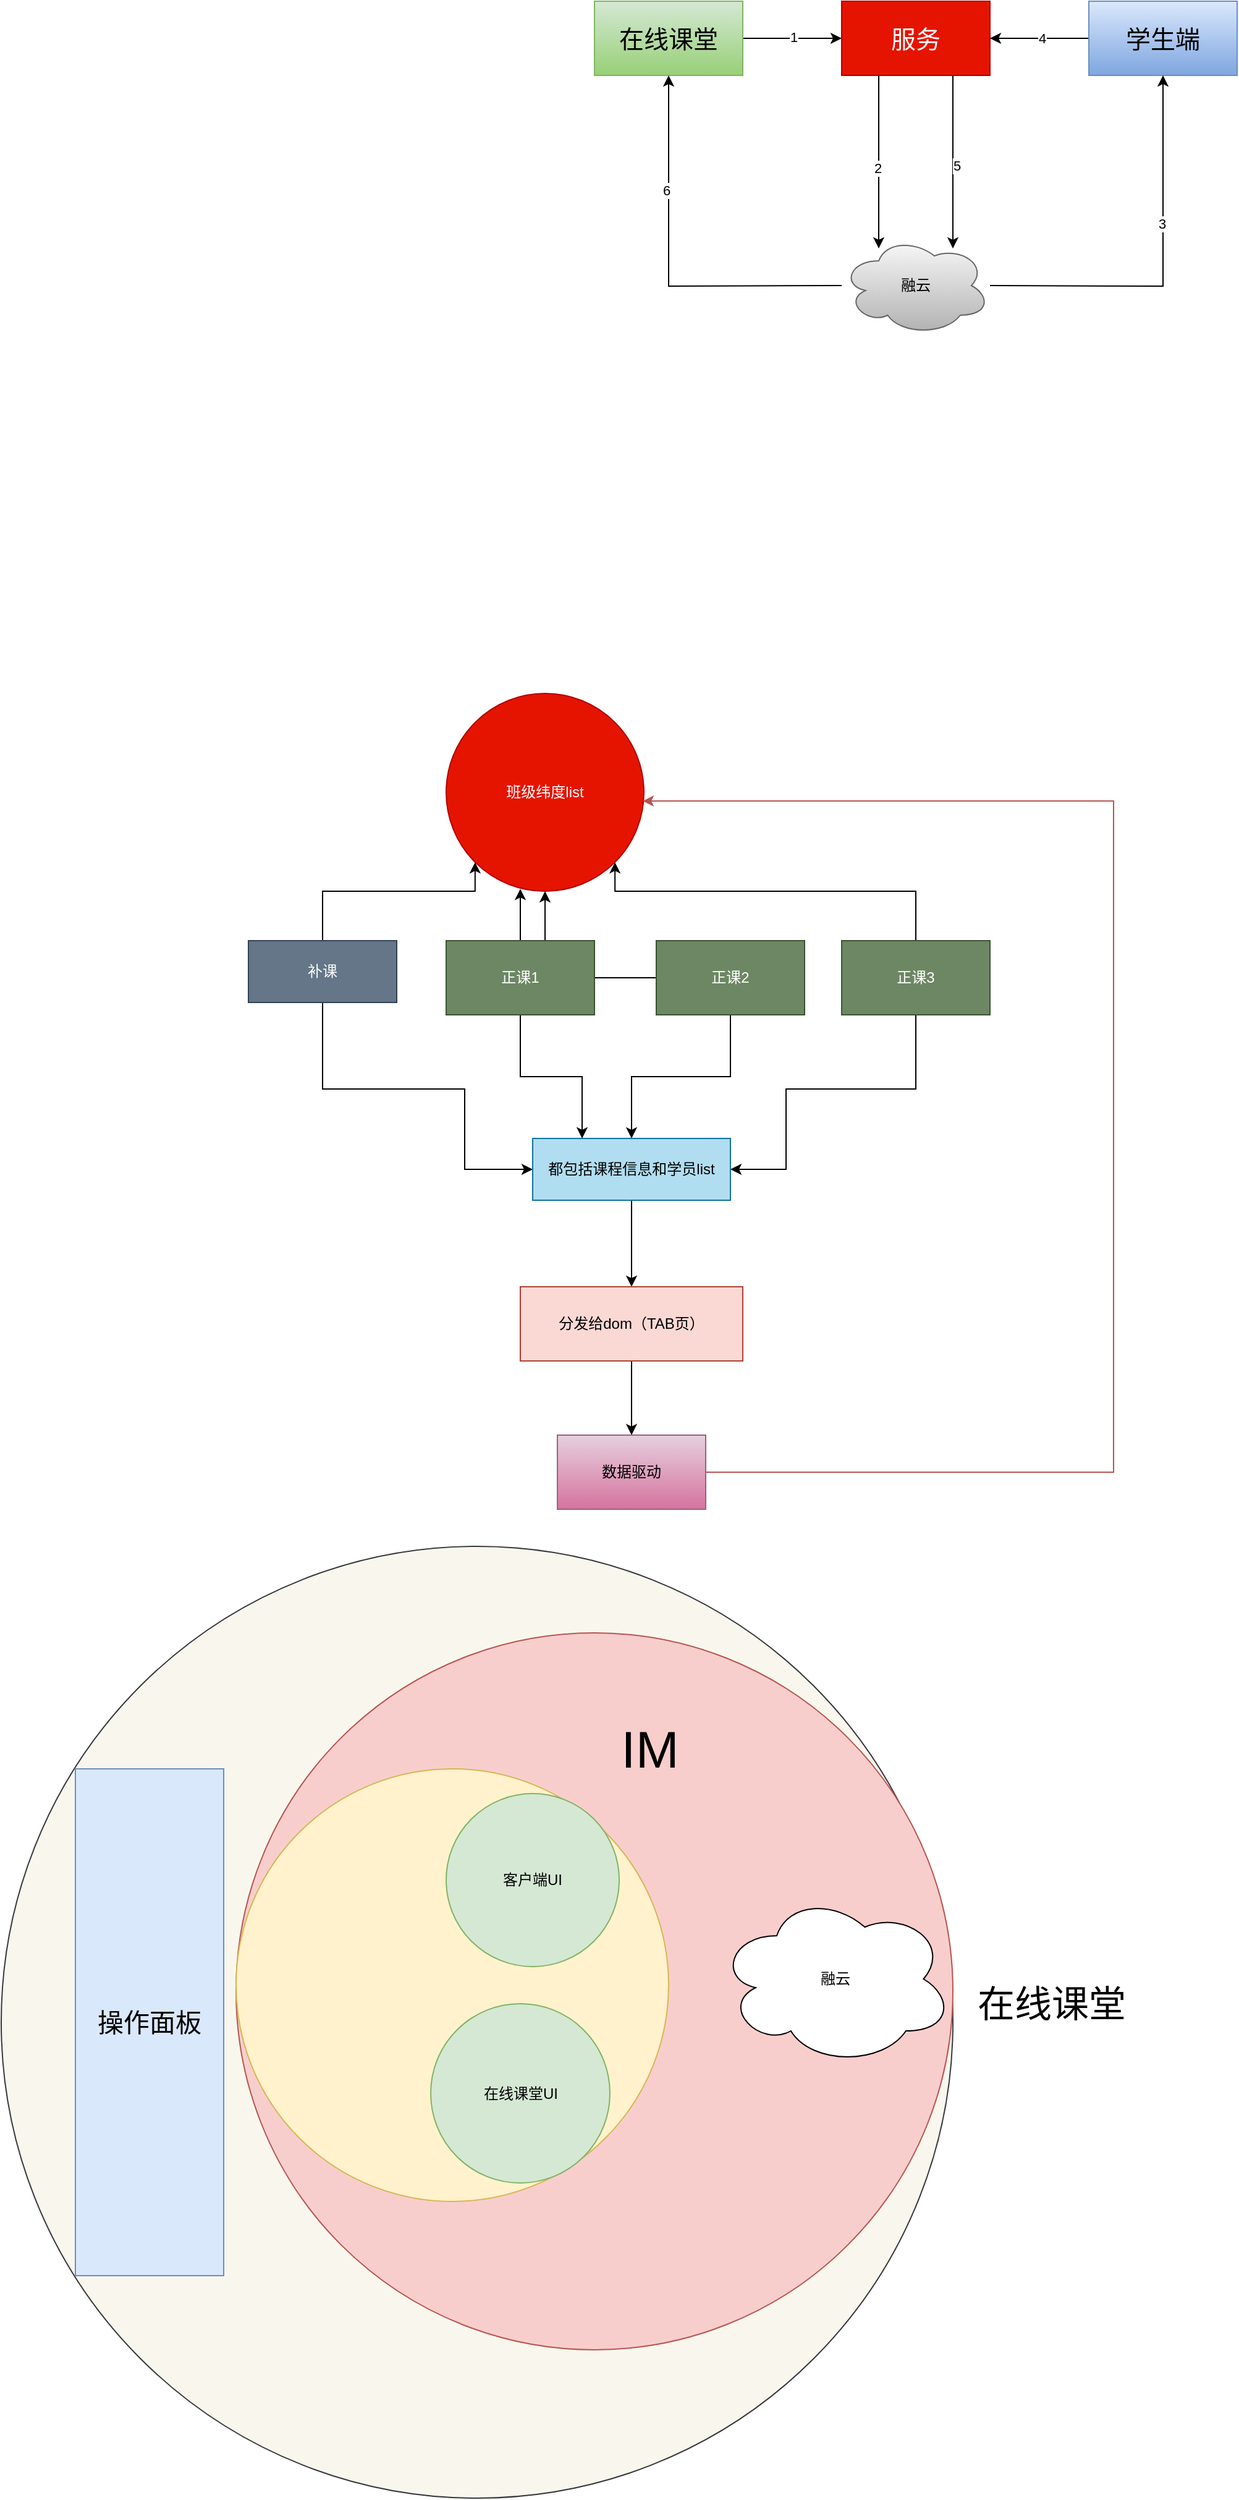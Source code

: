 <mxfile version="13.9.6" type="github">
  <diagram id="nMES7Oahk3-mXJZbOVMn" name="Page-1">
    <mxGraphModel dx="1698" dy="843" grid="1" gridSize="10" guides="1" tooltips="1" connect="1" arrows="1" fold="1" page="0" pageScale="1" pageWidth="827" pageHeight="1169" math="0" shadow="0">
      <root>
        <mxCell id="0" />
        <mxCell id="1" parent="0" />
        <mxCell id="OBoU4_cc1wNnT7vXtte2-5" style="edgeStyle=orthogonalEdgeStyle;rounded=0;orthogonalLoop=1;jettySize=auto;html=1;entryX=0;entryY=0.5;entryDx=0;entryDy=0;" edge="1" parent="1" source="OBoU4_cc1wNnT7vXtte2-1" target="OBoU4_cc1wNnT7vXtte2-2">
          <mxGeometry relative="1" as="geometry" />
        </mxCell>
        <mxCell id="OBoU4_cc1wNnT7vXtte2-13" value="1" style="edgeLabel;html=1;align=center;verticalAlign=middle;resizable=0;points=[];" vertex="1" connectable="0" parent="OBoU4_cc1wNnT7vXtte2-5">
          <mxGeometry x="0.025" y="1" relative="1" as="geometry">
            <mxPoint as="offset" />
          </mxGeometry>
        </mxCell>
        <mxCell id="OBoU4_cc1wNnT7vXtte2-1" value="&lt;font style=&quot;font-size: 20px&quot;&gt;在线课堂&lt;/font&gt;" style="rounded=0;whiteSpace=wrap;html=1;gradientColor=#97d077;fillColor=#d5e8d4;strokeColor=#82b366;" vertex="1" parent="1">
          <mxGeometry x="80" y="120" width="120" height="60" as="geometry" />
        </mxCell>
        <mxCell id="OBoU4_cc1wNnT7vXtte2-7" style="edgeStyle=orthogonalEdgeStyle;rounded=0;orthogonalLoop=1;jettySize=auto;html=1;exitX=0.25;exitY=1;exitDx=0;exitDy=0;entryX=0.25;entryY=0;entryDx=0;entryDy=0;" edge="1" parent="1" source="OBoU4_cc1wNnT7vXtte2-2">
          <mxGeometry relative="1" as="geometry">
            <mxPoint x="310" y="320" as="targetPoint" />
          </mxGeometry>
        </mxCell>
        <mxCell id="OBoU4_cc1wNnT7vXtte2-14" value="2" style="edgeLabel;html=1;align=center;verticalAlign=middle;resizable=0;points=[];" vertex="1" connectable="0" parent="OBoU4_cc1wNnT7vXtte2-7">
          <mxGeometry x="0.071" y="-2" relative="1" as="geometry">
            <mxPoint as="offset" />
          </mxGeometry>
        </mxCell>
        <mxCell id="OBoU4_cc1wNnT7vXtte2-10" style="edgeStyle=orthogonalEdgeStyle;rounded=0;orthogonalLoop=1;jettySize=auto;html=1;exitX=0.75;exitY=1;exitDx=0;exitDy=0;entryX=0.75;entryY=0;entryDx=0;entryDy=0;" edge="1" parent="1" source="OBoU4_cc1wNnT7vXtte2-2">
          <mxGeometry relative="1" as="geometry">
            <mxPoint x="370" y="320" as="targetPoint" />
          </mxGeometry>
        </mxCell>
        <mxCell id="OBoU4_cc1wNnT7vXtte2-18" value="5" style="edgeLabel;html=1;align=center;verticalAlign=middle;resizable=0;points=[];" vertex="1" connectable="0" parent="OBoU4_cc1wNnT7vXtte2-10">
          <mxGeometry x="0.043" y="2" relative="1" as="geometry">
            <mxPoint as="offset" />
          </mxGeometry>
        </mxCell>
        <mxCell id="OBoU4_cc1wNnT7vXtte2-2" value="&lt;font style=&quot;font-size: 20px&quot;&gt;服务&lt;/font&gt;" style="rounded=0;whiteSpace=wrap;html=1;fillColor=#e51400;strokeColor=#B20000;fontColor=#ffffff;" vertex="1" parent="1">
          <mxGeometry x="280" y="120" width="120" height="60" as="geometry" />
        </mxCell>
        <mxCell id="OBoU4_cc1wNnT7vXtte2-16" style="edgeStyle=orthogonalEdgeStyle;rounded=0;orthogonalLoop=1;jettySize=auto;html=1;exitX=0;exitY=0.5;exitDx=0;exitDy=0;entryX=1;entryY=0.5;entryDx=0;entryDy=0;" edge="1" parent="1" source="OBoU4_cc1wNnT7vXtte2-3" target="OBoU4_cc1wNnT7vXtte2-2">
          <mxGeometry relative="1" as="geometry" />
        </mxCell>
        <mxCell id="OBoU4_cc1wNnT7vXtte2-17" value="4" style="edgeLabel;html=1;align=center;verticalAlign=middle;resizable=0;points=[];" vertex="1" connectable="0" parent="OBoU4_cc1wNnT7vXtte2-16">
          <mxGeometry x="-0.05" relative="1" as="geometry">
            <mxPoint as="offset" />
          </mxGeometry>
        </mxCell>
        <mxCell id="OBoU4_cc1wNnT7vXtte2-3" value="&lt;font style=&quot;font-size: 20px&quot;&gt;学生端&lt;/font&gt;" style="rounded=0;whiteSpace=wrap;html=1;gradientColor=#7ea6e0;fillColor=#dae8fc;strokeColor=#6c8ebf;" vertex="1" parent="1">
          <mxGeometry x="480" y="120" width="120" height="60" as="geometry" />
        </mxCell>
        <mxCell id="OBoU4_cc1wNnT7vXtte2-11" style="edgeStyle=orthogonalEdgeStyle;rounded=0;orthogonalLoop=1;jettySize=auto;html=1;entryX=0.5;entryY=1;entryDx=0;entryDy=0;" edge="1" parent="1" target="OBoU4_cc1wNnT7vXtte2-1">
          <mxGeometry relative="1" as="geometry">
            <mxPoint x="280" y="350" as="sourcePoint" />
          </mxGeometry>
        </mxCell>
        <mxCell id="OBoU4_cc1wNnT7vXtte2-19" value="6" style="edgeLabel;html=1;align=center;verticalAlign=middle;resizable=0;points=[];" vertex="1" connectable="0" parent="OBoU4_cc1wNnT7vXtte2-11">
          <mxGeometry x="0.4" y="2" relative="1" as="geometry">
            <mxPoint as="offset" />
          </mxGeometry>
        </mxCell>
        <mxCell id="OBoU4_cc1wNnT7vXtte2-12" style="edgeStyle=orthogonalEdgeStyle;rounded=0;orthogonalLoop=1;jettySize=auto;html=1;entryX=0.5;entryY=1;entryDx=0;entryDy=0;" edge="1" parent="1" target="OBoU4_cc1wNnT7vXtte2-3">
          <mxGeometry relative="1" as="geometry">
            <mxPoint x="400" y="350" as="sourcePoint" />
          </mxGeometry>
        </mxCell>
        <mxCell id="OBoU4_cc1wNnT7vXtte2-15" value="3" style="edgeLabel;html=1;align=center;verticalAlign=middle;resizable=0;points=[];" vertex="1" connectable="0" parent="OBoU4_cc1wNnT7vXtte2-12">
          <mxGeometry x="0.226" y="1" relative="1" as="geometry">
            <mxPoint as="offset" />
          </mxGeometry>
        </mxCell>
        <mxCell id="OBoU4_cc1wNnT7vXtte2-20" value="班级纬度list" style="ellipse;whiteSpace=wrap;html=1;aspect=fixed;fillColor=#e51400;strokeColor=#B20000;fontColor=#ffffff;" vertex="1" parent="1">
          <mxGeometry x="-40" y="680" width="160" height="160" as="geometry" />
        </mxCell>
        <mxCell id="OBoU4_cc1wNnT7vXtte2-37" style="edgeStyle=orthogonalEdgeStyle;rounded=0;orthogonalLoop=1;jettySize=auto;html=1;entryX=1;entryY=0.5;entryDx=0;entryDy=0;" edge="1" parent="1" source="OBoU4_cc1wNnT7vXtte2-22" target="OBoU4_cc1wNnT7vXtte2-32">
          <mxGeometry relative="1" as="geometry">
            <Array as="points">
              <mxPoint x="340" y="1000" />
              <mxPoint x="235" y="1000" />
              <mxPoint x="235" y="1065" />
            </Array>
          </mxGeometry>
        </mxCell>
        <mxCell id="OBoU4_cc1wNnT7vXtte2-39" style="edgeStyle=orthogonalEdgeStyle;rounded=0;orthogonalLoop=1;jettySize=auto;html=1;entryX=1;entryY=1;entryDx=0;entryDy=0;" edge="1" parent="1" source="OBoU4_cc1wNnT7vXtte2-22" target="OBoU4_cc1wNnT7vXtte2-20">
          <mxGeometry relative="1" as="geometry">
            <Array as="points">
              <mxPoint x="340" y="840" />
              <mxPoint x="97" y="840" />
            </Array>
          </mxGeometry>
        </mxCell>
        <mxCell id="OBoU4_cc1wNnT7vXtte2-22" value="正课3" style="rounded=0;whiteSpace=wrap;html=1;fillColor=#6d8764;strokeColor=#3A5431;fontColor=#ffffff;" vertex="1" parent="1">
          <mxGeometry x="280" y="880" width="120" height="60" as="geometry" />
        </mxCell>
        <mxCell id="OBoU4_cc1wNnT7vXtte2-28" style="edgeStyle=orthogonalEdgeStyle;rounded=0;orthogonalLoop=1;jettySize=auto;html=1;" edge="1" parent="1" source="OBoU4_cc1wNnT7vXtte2-23" target="OBoU4_cc1wNnT7vXtte2-20">
          <mxGeometry relative="1" as="geometry" />
        </mxCell>
        <mxCell id="OBoU4_cc1wNnT7vXtte2-35" style="edgeStyle=orthogonalEdgeStyle;rounded=0;orthogonalLoop=1;jettySize=auto;html=1;entryX=0.5;entryY=0;entryDx=0;entryDy=0;" edge="1" parent="1" source="OBoU4_cc1wNnT7vXtte2-23" target="OBoU4_cc1wNnT7vXtte2-32">
          <mxGeometry relative="1" as="geometry" />
        </mxCell>
        <mxCell id="OBoU4_cc1wNnT7vXtte2-23" value="正课2" style="rounded=0;whiteSpace=wrap;html=1;fillColor=#6d8764;strokeColor=#3A5431;fontColor=#ffffff;" vertex="1" parent="1">
          <mxGeometry x="130" y="880" width="120" height="60" as="geometry" />
        </mxCell>
        <mxCell id="OBoU4_cc1wNnT7vXtte2-27" style="edgeStyle=orthogonalEdgeStyle;rounded=0;orthogonalLoop=1;jettySize=auto;html=1;entryX=0.375;entryY=0.988;entryDx=0;entryDy=0;entryPerimeter=0;" edge="1" parent="1" source="OBoU4_cc1wNnT7vXtte2-24" target="OBoU4_cc1wNnT7vXtte2-20">
          <mxGeometry relative="1" as="geometry" />
        </mxCell>
        <mxCell id="OBoU4_cc1wNnT7vXtte2-34" style="edgeStyle=orthogonalEdgeStyle;rounded=0;orthogonalLoop=1;jettySize=auto;html=1;entryX=0.25;entryY=0;entryDx=0;entryDy=0;" edge="1" parent="1" source="OBoU4_cc1wNnT7vXtte2-24" target="OBoU4_cc1wNnT7vXtte2-32">
          <mxGeometry relative="1" as="geometry" />
        </mxCell>
        <mxCell id="OBoU4_cc1wNnT7vXtte2-24" value="正课1" style="rounded=0;whiteSpace=wrap;html=1;fillColor=#6d8764;strokeColor=#3A5431;fontColor=#ffffff;" vertex="1" parent="1">
          <mxGeometry x="-40" y="880" width="120" height="60" as="geometry" />
        </mxCell>
        <mxCell id="OBoU4_cc1wNnT7vXtte2-33" style="edgeStyle=orthogonalEdgeStyle;rounded=0;orthogonalLoop=1;jettySize=auto;html=1;entryX=0;entryY=0.5;entryDx=0;entryDy=0;" edge="1" parent="1" source="OBoU4_cc1wNnT7vXtte2-25" target="OBoU4_cc1wNnT7vXtte2-32">
          <mxGeometry relative="1" as="geometry">
            <Array as="points">
              <mxPoint x="-140" y="1000" />
              <mxPoint x="-25" y="1000" />
              <mxPoint x="-25" y="1065" />
            </Array>
          </mxGeometry>
        </mxCell>
        <mxCell id="OBoU4_cc1wNnT7vXtte2-40" style="edgeStyle=orthogonalEdgeStyle;rounded=0;orthogonalLoop=1;jettySize=auto;html=1;entryX=0;entryY=1;entryDx=0;entryDy=0;" edge="1" parent="1" source="OBoU4_cc1wNnT7vXtte2-25" target="OBoU4_cc1wNnT7vXtte2-20">
          <mxGeometry relative="1" as="geometry">
            <Array as="points">
              <mxPoint x="-140" y="840" />
              <mxPoint x="-17" y="840" />
            </Array>
          </mxGeometry>
        </mxCell>
        <mxCell id="OBoU4_cc1wNnT7vXtte2-25" value="补课" style="rounded=0;whiteSpace=wrap;html=1;fillColor=#647687;strokeColor=#314354;fontColor=#ffffff;" vertex="1" parent="1">
          <mxGeometry x="-200" y="880" width="120" height="50" as="geometry" />
        </mxCell>
        <mxCell id="OBoU4_cc1wNnT7vXtte2-42" style="edgeStyle=orthogonalEdgeStyle;rounded=0;orthogonalLoop=1;jettySize=auto;html=1;entryX=0.5;entryY=0;entryDx=0;entryDy=0;" edge="1" parent="1" source="OBoU4_cc1wNnT7vXtte2-32" target="OBoU4_cc1wNnT7vXtte2-41">
          <mxGeometry relative="1" as="geometry" />
        </mxCell>
        <mxCell id="OBoU4_cc1wNnT7vXtte2-32" value="都包括课程信息和学员list" style="rounded=0;whiteSpace=wrap;html=1;fillColor=#b1ddf0;strokeColor=#10739e;" vertex="1" parent="1">
          <mxGeometry x="30" y="1040" width="160" height="50" as="geometry" />
        </mxCell>
        <mxCell id="OBoU4_cc1wNnT7vXtte2-44" style="edgeStyle=orthogonalEdgeStyle;rounded=0;orthogonalLoop=1;jettySize=auto;html=1;entryX=0.5;entryY=0;entryDx=0;entryDy=0;" edge="1" parent="1" source="OBoU4_cc1wNnT7vXtte2-41" target="OBoU4_cc1wNnT7vXtte2-43">
          <mxGeometry relative="1" as="geometry" />
        </mxCell>
        <mxCell id="OBoU4_cc1wNnT7vXtte2-41" value="分发给dom（TAB页）" style="rounded=0;whiteSpace=wrap;html=1;fillColor=#fad9d5;strokeColor=#ae4132;" vertex="1" parent="1">
          <mxGeometry x="20" y="1160" width="180" height="60" as="geometry" />
        </mxCell>
        <mxCell id="OBoU4_cc1wNnT7vXtte2-45" style="edgeStyle=orthogonalEdgeStyle;rounded=0;orthogonalLoop=1;jettySize=auto;html=1;entryX=0.994;entryY=0.544;entryDx=0;entryDy=0;entryPerimeter=0;gradientColor=#ea6b66;fillColor=#f8cecc;strokeColor=#b85450;" edge="1" parent="1" source="OBoU4_cc1wNnT7vXtte2-43" target="OBoU4_cc1wNnT7vXtte2-20">
          <mxGeometry relative="1" as="geometry">
            <Array as="points">
              <mxPoint x="500" y="1310" />
              <mxPoint x="500" y="767" />
            </Array>
          </mxGeometry>
        </mxCell>
        <mxCell id="OBoU4_cc1wNnT7vXtte2-43" value="数据驱动" style="rounded=0;whiteSpace=wrap;html=1;gradientColor=#d5739d;fillColor=#e6d0de;strokeColor=#996185;" vertex="1" parent="1">
          <mxGeometry x="50" y="1280" width="120" height="60" as="geometry" />
        </mxCell>
        <mxCell id="OBoU4_cc1wNnT7vXtte2-47" value="" style="ellipse;whiteSpace=wrap;html=1;aspect=fixed;fillColor=#f9f7ed;strokeColor=#36393d;" vertex="1" parent="1">
          <mxGeometry x="-400" y="1370" width="770" height="770" as="geometry" />
        </mxCell>
        <mxCell id="OBoU4_cc1wNnT7vXtte2-49" value="&lt;font style=&quot;font-size: 21px&quot;&gt;操作面板&lt;/font&gt;" style="rounded=0;whiteSpace=wrap;html=1;fillColor=#dae8fc;strokeColor=#6c8ebf;" vertex="1" parent="1">
          <mxGeometry x="-340" y="1550" width="120" height="410" as="geometry" />
        </mxCell>
        <mxCell id="OBoU4_cc1wNnT7vXtte2-61" value="" style="ellipse;whiteSpace=wrap;html=1;aspect=fixed;fillColor=#f8cecc;strokeColor=#b85450;" vertex="1" parent="1">
          <mxGeometry x="-210" y="1440" width="580" height="580" as="geometry" />
        </mxCell>
        <mxCell id="OBoU4_cc1wNnT7vXtte2-62" value="" style="ellipse;whiteSpace=wrap;html=1;aspect=fixed;fillColor=#fff2cc;strokeColor=#d6b656;" vertex="1" parent="1">
          <mxGeometry x="-210" y="1550" width="350" height="350" as="geometry" />
        </mxCell>
        <mxCell id="OBoU4_cc1wNnT7vXtte2-64" value="&lt;font style=&quot;font-size: 42px&quot;&gt;IM&lt;/font&gt;" style="text;html=1;strokeColor=none;fillColor=none;align=center;verticalAlign=middle;whiteSpace=wrap;rounded=0;" vertex="1" parent="1">
          <mxGeometry x="60" y="1500" width="130" height="70" as="geometry" />
        </mxCell>
        <mxCell id="OBoU4_cc1wNnT7vXtte2-65" value="客户端UI" style="ellipse;whiteSpace=wrap;html=1;aspect=fixed;fillColor=#d5e8d4;strokeColor=#82b366;" vertex="1" parent="1">
          <mxGeometry x="-40" y="1570" width="140" height="140" as="geometry" />
        </mxCell>
        <mxCell id="OBoU4_cc1wNnT7vXtte2-66" value="在线课堂UI" style="ellipse;whiteSpace=wrap;html=1;aspect=fixed;fillColor=#d5e8d4;strokeColor=#82b366;" vertex="1" parent="1">
          <mxGeometry x="-52.5" y="1740" width="145" height="145" as="geometry" />
        </mxCell>
        <mxCell id="OBoU4_cc1wNnT7vXtte2-67" value="&lt;font style=&quot;font-size: 30px&quot;&gt;在线课堂&lt;/font&gt;" style="text;html=1;strokeColor=none;fillColor=none;align=center;verticalAlign=middle;whiteSpace=wrap;rounded=0;" vertex="1" parent="1">
          <mxGeometry x="370" y="1510" width="160" height="460" as="geometry" />
        </mxCell>
        <mxCell id="OBoU4_cc1wNnT7vXtte2-68" value="融云" style="ellipse;shape=cloud;whiteSpace=wrap;html=1;" vertex="1" parent="1">
          <mxGeometry x="180" y="1650" width="190" height="140" as="geometry" />
        </mxCell>
        <mxCell id="OBoU4_cc1wNnT7vXtte2-70" value="融云" style="ellipse;shape=cloud;whiteSpace=wrap;html=1;gradientColor=#b3b3b3;fillColor=#f5f5f5;strokeColor=#666666;" vertex="1" parent="1">
          <mxGeometry x="280" y="310" width="120" height="80" as="geometry" />
        </mxCell>
      </root>
    </mxGraphModel>
  </diagram>
</mxfile>
